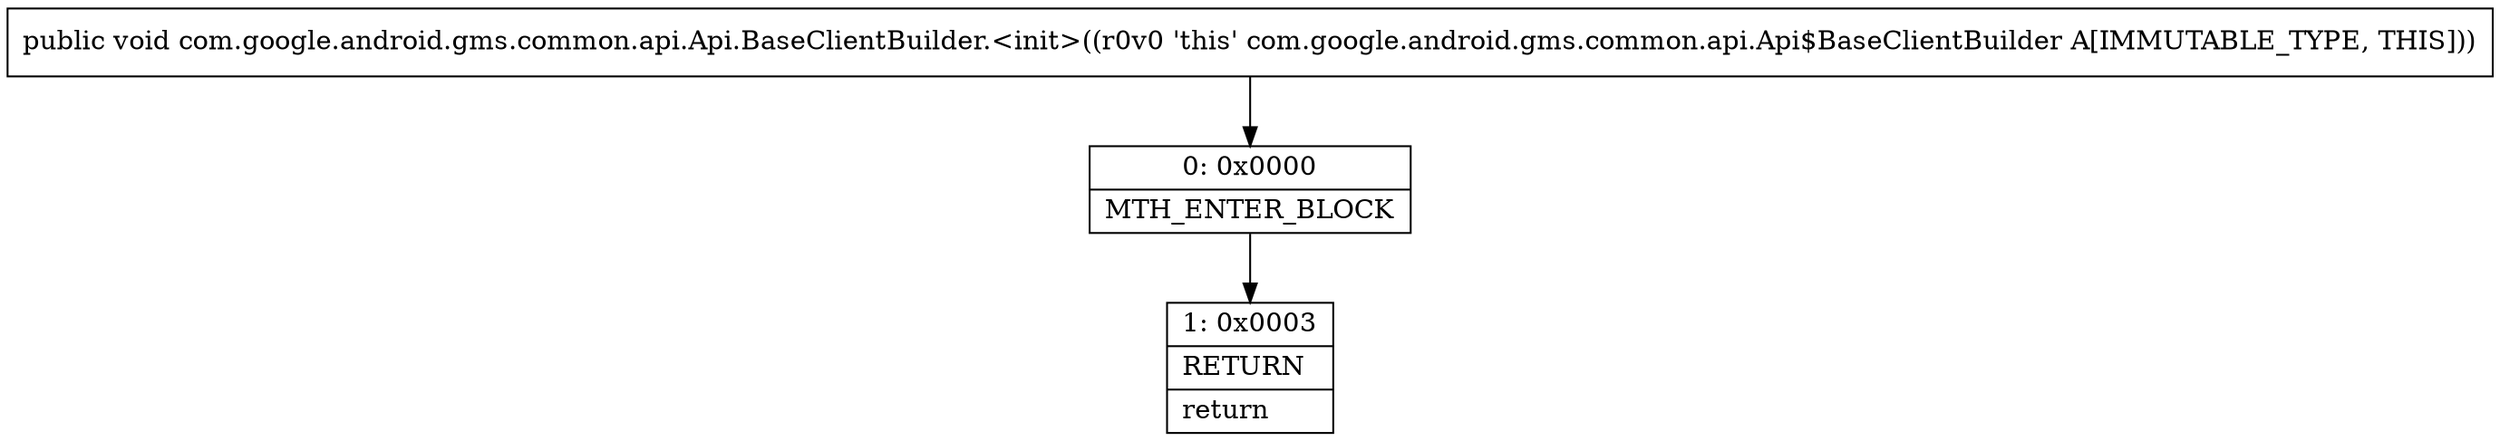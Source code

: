 digraph "CFG forcom.google.android.gms.common.api.Api.BaseClientBuilder.\<init\>()V" {
Node_0 [shape=record,label="{0\:\ 0x0000|MTH_ENTER_BLOCK\l}"];
Node_1 [shape=record,label="{1\:\ 0x0003|RETURN\l|return\l}"];
MethodNode[shape=record,label="{public void com.google.android.gms.common.api.Api.BaseClientBuilder.\<init\>((r0v0 'this' com.google.android.gms.common.api.Api$BaseClientBuilder A[IMMUTABLE_TYPE, THIS])) }"];
MethodNode -> Node_0;
Node_0 -> Node_1;
}

